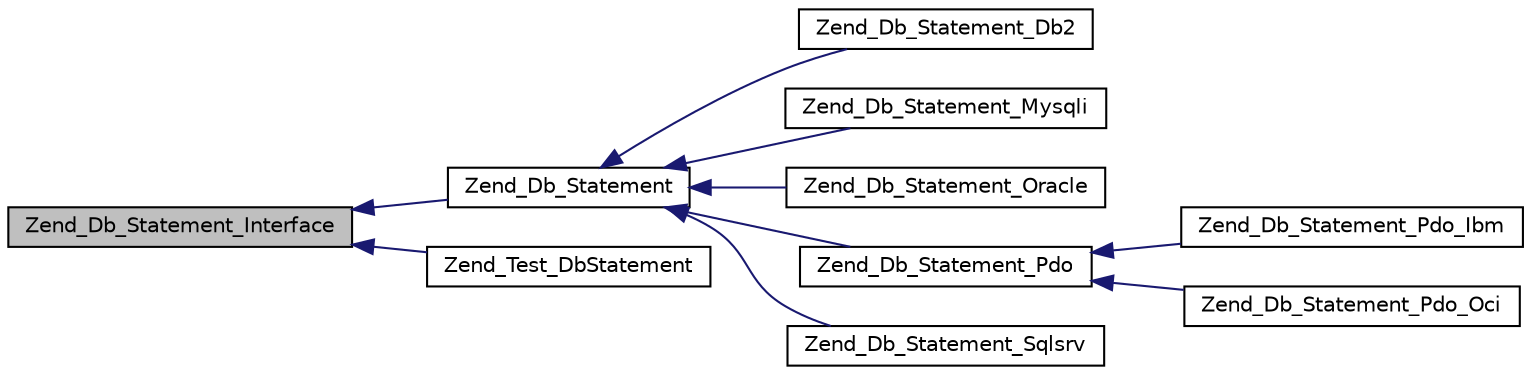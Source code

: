 digraph G
{
  edge [fontname="Helvetica",fontsize="10",labelfontname="Helvetica",labelfontsize="10"];
  node [fontname="Helvetica",fontsize="10",shape=record];
  rankdir="LR";
  Node1 [label="Zend_Db_Statement_Interface",height=0.2,width=0.4,color="black", fillcolor="grey75", style="filled" fontcolor="black"];
  Node1 -> Node2 [dir="back",color="midnightblue",fontsize="10",style="solid",fontname="Helvetica"];
  Node2 [label="Zend_Db_Statement",height=0.2,width=0.4,color="black", fillcolor="white", style="filled",URL="$class_zend___db___statement.html"];
  Node2 -> Node3 [dir="back",color="midnightblue",fontsize="10",style="solid",fontname="Helvetica"];
  Node3 [label="Zend_Db_Statement_Db2",height=0.2,width=0.4,color="black", fillcolor="white", style="filled",URL="$class_zend___db___statement___db2.html"];
  Node2 -> Node4 [dir="back",color="midnightblue",fontsize="10",style="solid",fontname="Helvetica"];
  Node4 [label="Zend_Db_Statement_Mysqli",height=0.2,width=0.4,color="black", fillcolor="white", style="filled",URL="$class_zend___db___statement___mysqli.html"];
  Node2 -> Node5 [dir="back",color="midnightblue",fontsize="10",style="solid",fontname="Helvetica"];
  Node5 [label="Zend_Db_Statement_Oracle",height=0.2,width=0.4,color="black", fillcolor="white", style="filled",URL="$class_zend___db___statement___oracle.html"];
  Node2 -> Node6 [dir="back",color="midnightblue",fontsize="10",style="solid",fontname="Helvetica"];
  Node6 [label="Zend_Db_Statement_Pdo",height=0.2,width=0.4,color="black", fillcolor="white", style="filled",URL="$class_zend___db___statement___pdo.html"];
  Node6 -> Node7 [dir="back",color="midnightblue",fontsize="10",style="solid",fontname="Helvetica"];
  Node7 [label="Zend_Db_Statement_Pdo_Ibm",height=0.2,width=0.4,color="black", fillcolor="white", style="filled",URL="$class_zend___db___statement___pdo___ibm.html"];
  Node6 -> Node8 [dir="back",color="midnightblue",fontsize="10",style="solid",fontname="Helvetica"];
  Node8 [label="Zend_Db_Statement_Pdo_Oci",height=0.2,width=0.4,color="black", fillcolor="white", style="filled",URL="$class_zend___db___statement___pdo___oci.html"];
  Node2 -> Node9 [dir="back",color="midnightblue",fontsize="10",style="solid",fontname="Helvetica"];
  Node9 [label="Zend_Db_Statement_Sqlsrv",height=0.2,width=0.4,color="black", fillcolor="white", style="filled",URL="$class_zend___db___statement___sqlsrv.html"];
  Node1 -> Node10 [dir="back",color="midnightblue",fontsize="10",style="solid",fontname="Helvetica"];
  Node10 [label="Zend_Test_DbStatement",height=0.2,width=0.4,color="black", fillcolor="white", style="filled",URL="$class_zend___test___db_statement.html"];
}
